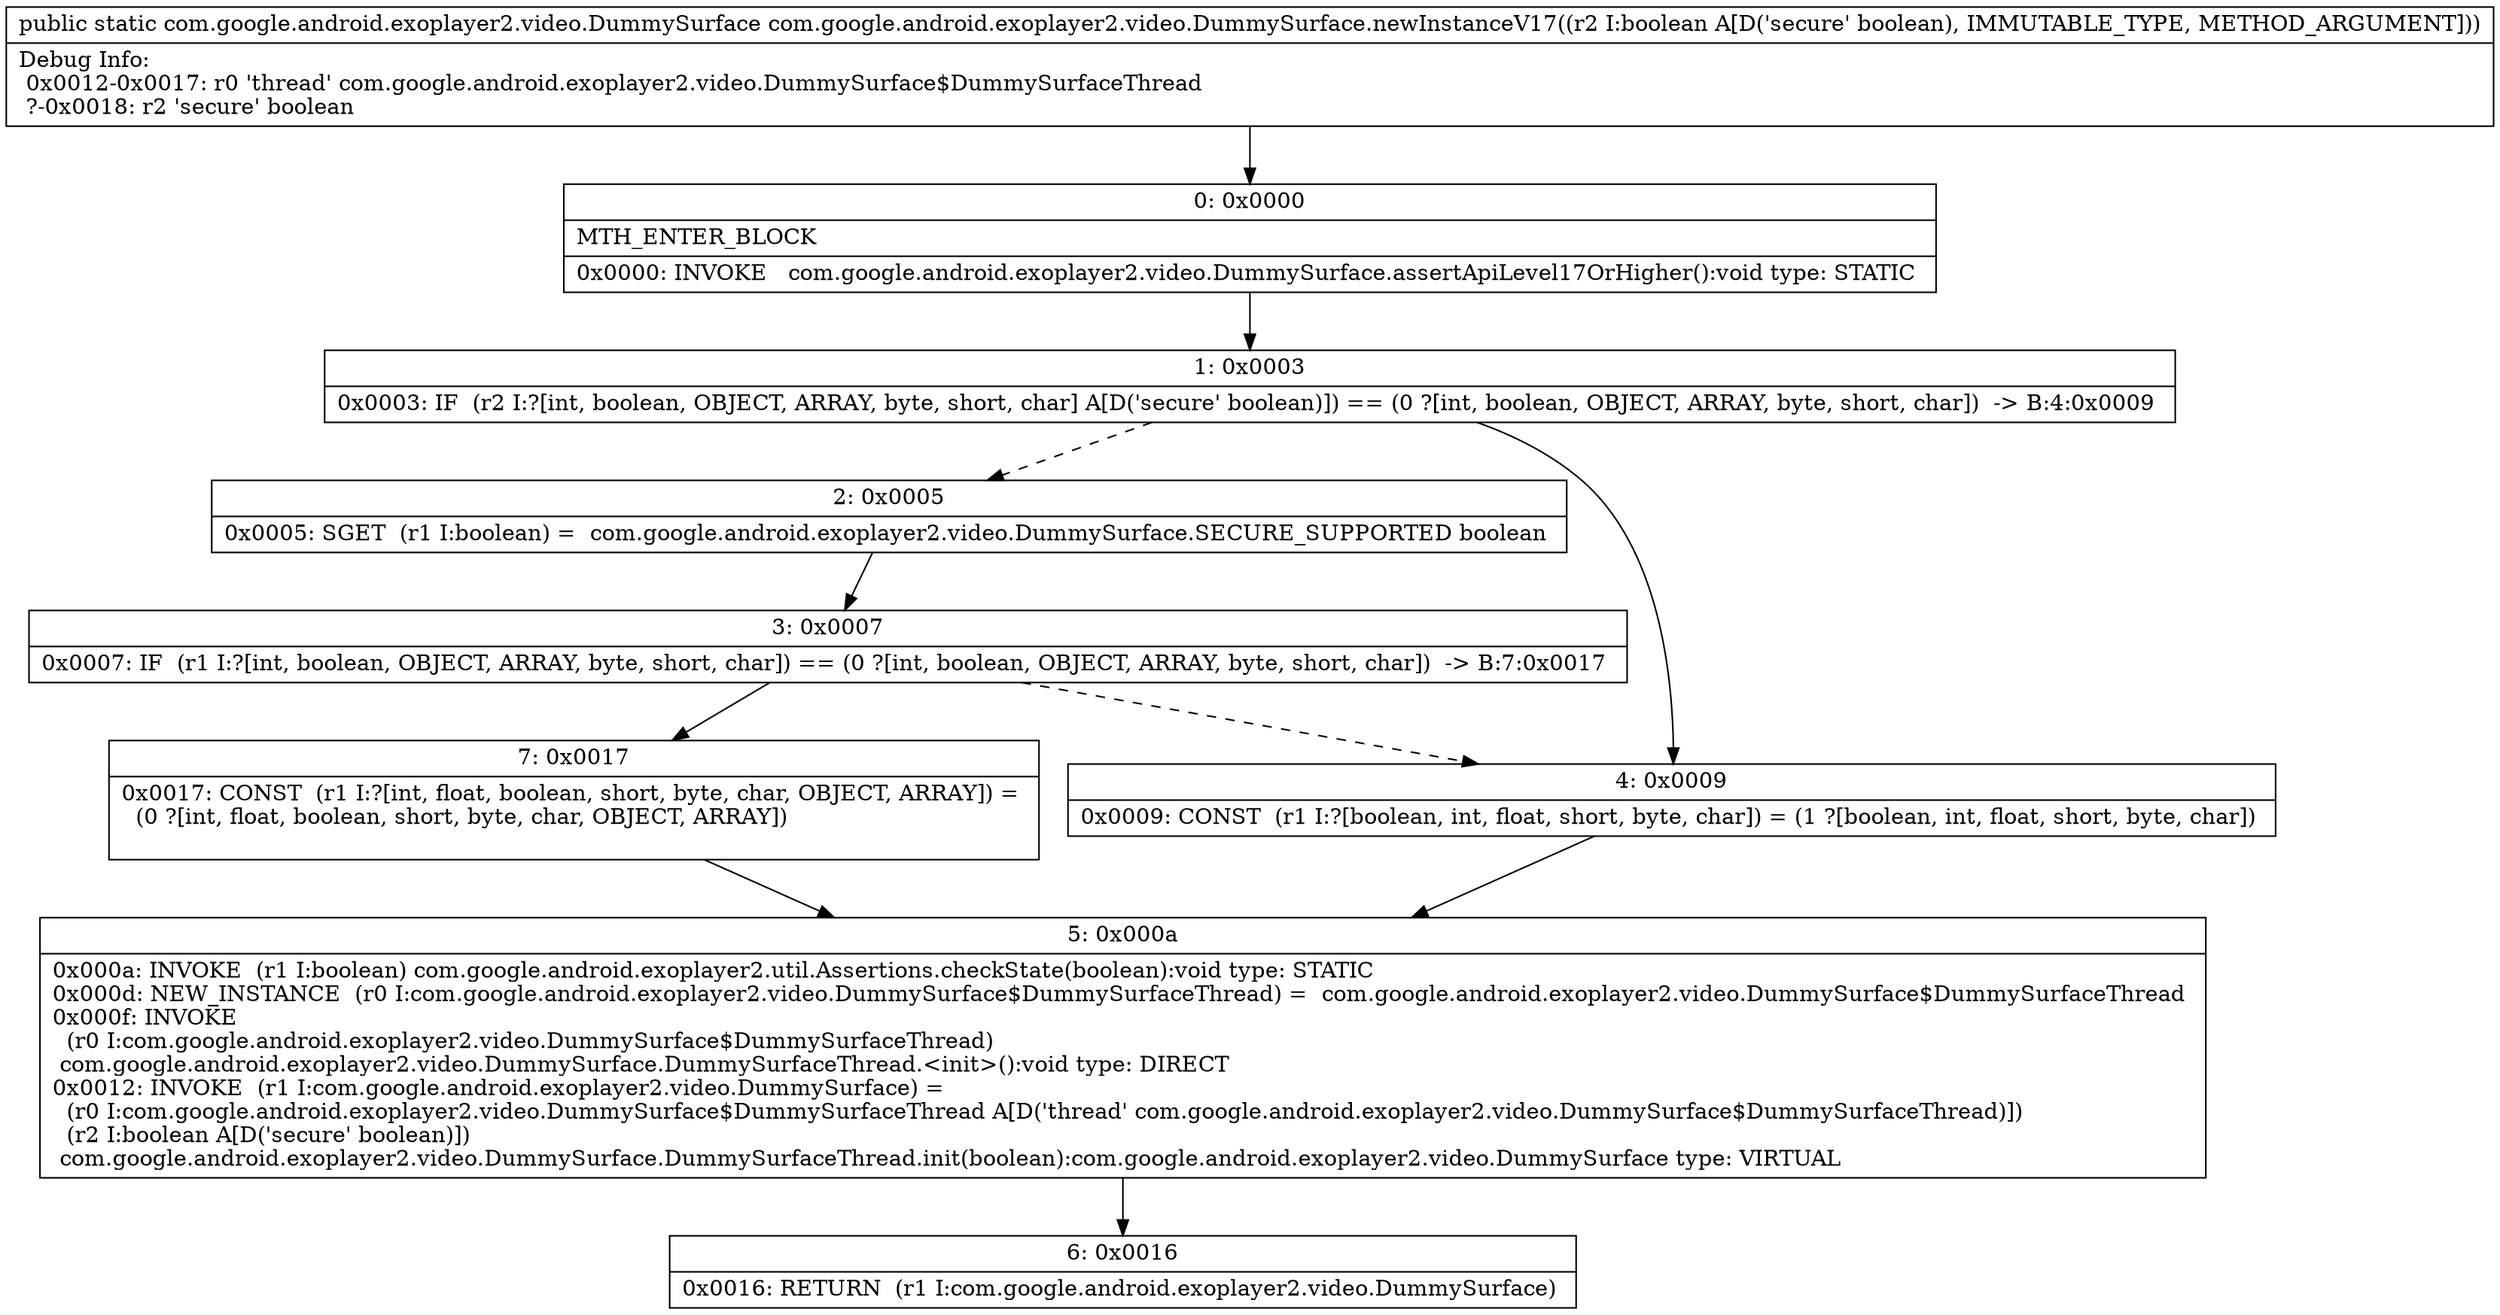 digraph "CFG forcom.google.android.exoplayer2.video.DummySurface.newInstanceV17(Z)Lcom\/google\/android\/exoplayer2\/video\/DummySurface;" {
Node_0 [shape=record,label="{0\:\ 0x0000|MTH_ENTER_BLOCK\l|0x0000: INVOKE   com.google.android.exoplayer2.video.DummySurface.assertApiLevel17OrHigher():void type: STATIC \l}"];
Node_1 [shape=record,label="{1\:\ 0x0003|0x0003: IF  (r2 I:?[int, boolean, OBJECT, ARRAY, byte, short, char] A[D('secure' boolean)]) == (0 ?[int, boolean, OBJECT, ARRAY, byte, short, char])  \-\> B:4:0x0009 \l}"];
Node_2 [shape=record,label="{2\:\ 0x0005|0x0005: SGET  (r1 I:boolean) =  com.google.android.exoplayer2.video.DummySurface.SECURE_SUPPORTED boolean \l}"];
Node_3 [shape=record,label="{3\:\ 0x0007|0x0007: IF  (r1 I:?[int, boolean, OBJECT, ARRAY, byte, short, char]) == (0 ?[int, boolean, OBJECT, ARRAY, byte, short, char])  \-\> B:7:0x0017 \l}"];
Node_4 [shape=record,label="{4\:\ 0x0009|0x0009: CONST  (r1 I:?[boolean, int, float, short, byte, char]) = (1 ?[boolean, int, float, short, byte, char]) \l}"];
Node_5 [shape=record,label="{5\:\ 0x000a|0x000a: INVOKE  (r1 I:boolean) com.google.android.exoplayer2.util.Assertions.checkState(boolean):void type: STATIC \l0x000d: NEW_INSTANCE  (r0 I:com.google.android.exoplayer2.video.DummySurface$DummySurfaceThread) =  com.google.android.exoplayer2.video.DummySurface$DummySurfaceThread \l0x000f: INVOKE  \l  (r0 I:com.google.android.exoplayer2.video.DummySurface$DummySurfaceThread)\l com.google.android.exoplayer2.video.DummySurface.DummySurfaceThread.\<init\>():void type: DIRECT \l0x0012: INVOKE  (r1 I:com.google.android.exoplayer2.video.DummySurface) = \l  (r0 I:com.google.android.exoplayer2.video.DummySurface$DummySurfaceThread A[D('thread' com.google.android.exoplayer2.video.DummySurface$DummySurfaceThread)])\l  (r2 I:boolean A[D('secure' boolean)])\l com.google.android.exoplayer2.video.DummySurface.DummySurfaceThread.init(boolean):com.google.android.exoplayer2.video.DummySurface type: VIRTUAL \l}"];
Node_6 [shape=record,label="{6\:\ 0x0016|0x0016: RETURN  (r1 I:com.google.android.exoplayer2.video.DummySurface) \l}"];
Node_7 [shape=record,label="{7\:\ 0x0017|0x0017: CONST  (r1 I:?[int, float, boolean, short, byte, char, OBJECT, ARRAY]) = \l  (0 ?[int, float, boolean, short, byte, char, OBJECT, ARRAY])\l \l}"];
MethodNode[shape=record,label="{public static com.google.android.exoplayer2.video.DummySurface com.google.android.exoplayer2.video.DummySurface.newInstanceV17((r2 I:boolean A[D('secure' boolean), IMMUTABLE_TYPE, METHOD_ARGUMENT]))  | Debug Info:\l  0x0012\-0x0017: r0 'thread' com.google.android.exoplayer2.video.DummySurface$DummySurfaceThread\l  ?\-0x0018: r2 'secure' boolean\l}"];
MethodNode -> Node_0;
Node_0 -> Node_1;
Node_1 -> Node_2[style=dashed];
Node_1 -> Node_4;
Node_2 -> Node_3;
Node_3 -> Node_4[style=dashed];
Node_3 -> Node_7;
Node_4 -> Node_5;
Node_5 -> Node_6;
Node_7 -> Node_5;
}

